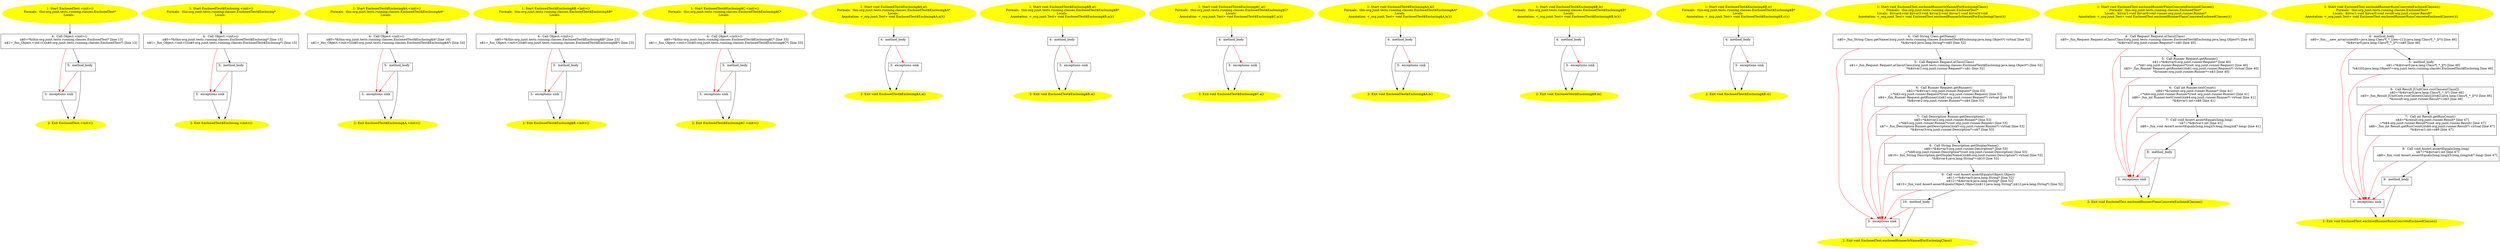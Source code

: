 /* @generated */
digraph cfg {
"org.junit.tests.running.classes.EnclosedTest.<init>().63c5e87d3901e7b368658b7a8db79daa_1" [label="1: Start EnclosedTest.<init>()\nFormals:  this:org.junit.tests.running.classes.EnclosedTest*\nLocals:  \n  " color=yellow style=filled]
	

	 "org.junit.tests.running.classes.EnclosedTest.<init>().63c5e87d3901e7b368658b7a8db79daa_1" -> "org.junit.tests.running.classes.EnclosedTest.<init>().63c5e87d3901e7b368658b7a8db79daa_4" ;
"org.junit.tests.running.classes.EnclosedTest.<init>().63c5e87d3901e7b368658b7a8db79daa_2" [label="2: Exit EnclosedTest.<init>() \n  " color=yellow style=filled]
	

"org.junit.tests.running.classes.EnclosedTest.<init>().63c5e87d3901e7b368658b7a8db79daa_3" [label="3:  exceptions sink \n  " shape="box"]
	

	 "org.junit.tests.running.classes.EnclosedTest.<init>().63c5e87d3901e7b368658b7a8db79daa_3" -> "org.junit.tests.running.classes.EnclosedTest.<init>().63c5e87d3901e7b368658b7a8db79daa_2" ;
"org.junit.tests.running.classes.EnclosedTest.<init>().63c5e87d3901e7b368658b7a8db79daa_4" [label="4:  Call Object.<init>() \n   n$0=*&this:org.junit.tests.running.classes.EnclosedTest* [line 13]\n  n$1=_fun_Object.<init>()(n$0:org.junit.tests.running.classes.EnclosedTest*) [line 13]\n " shape="box"]
	

	 "org.junit.tests.running.classes.EnclosedTest.<init>().63c5e87d3901e7b368658b7a8db79daa_4" -> "org.junit.tests.running.classes.EnclosedTest.<init>().63c5e87d3901e7b368658b7a8db79daa_5" ;
	 "org.junit.tests.running.classes.EnclosedTest.<init>().63c5e87d3901e7b368658b7a8db79daa_4" -> "org.junit.tests.running.classes.EnclosedTest.<init>().63c5e87d3901e7b368658b7a8db79daa_3" [color="red" ];
"org.junit.tests.running.classes.EnclosedTest.<init>().63c5e87d3901e7b368658b7a8db79daa_5" [label="5:  method_body \n  " shape="box"]
	

	 "org.junit.tests.running.classes.EnclosedTest.<init>().63c5e87d3901e7b368658b7a8db79daa_5" -> "org.junit.tests.running.classes.EnclosedTest.<init>().63c5e87d3901e7b368658b7a8db79daa_2" ;
	 "org.junit.tests.running.classes.EnclosedTest.<init>().63c5e87d3901e7b368658b7a8db79daa_5" -> "org.junit.tests.running.classes.EnclosedTest.<init>().63c5e87d3901e7b368658b7a8db79daa_3" [color="red" ];
"org.junit.tests.running.classes.EnclosedTest$Enclosing.<init>().be37a50cce1485a2bf5661090da679dd_1" [label="1: Start EnclosedTest$Enclosing.<init>()\nFormals:  this:org.junit.tests.running.classes.EnclosedTest$Enclosing*\nLocals:  \n  " color=yellow style=filled]
	

	 "org.junit.tests.running.classes.EnclosedTest$Enclosing.<init>().be37a50cce1485a2bf5661090da679dd_1" -> "org.junit.tests.running.classes.EnclosedTest$Enclosing.<init>().be37a50cce1485a2bf5661090da679dd_4" ;
"org.junit.tests.running.classes.EnclosedTest$Enclosing.<init>().be37a50cce1485a2bf5661090da679dd_2" [label="2: Exit EnclosedTest$Enclosing.<init>() \n  " color=yellow style=filled]
	

"org.junit.tests.running.classes.EnclosedTest$Enclosing.<init>().be37a50cce1485a2bf5661090da679dd_3" [label="3:  exceptions sink \n  " shape="box"]
	

	 "org.junit.tests.running.classes.EnclosedTest$Enclosing.<init>().be37a50cce1485a2bf5661090da679dd_3" -> "org.junit.tests.running.classes.EnclosedTest$Enclosing.<init>().be37a50cce1485a2bf5661090da679dd_2" ;
"org.junit.tests.running.classes.EnclosedTest$Enclosing.<init>().be37a50cce1485a2bf5661090da679dd_4" [label="4:  Call Object.<init>() \n   n$0=*&this:org.junit.tests.running.classes.EnclosedTest$Enclosing* [line 15]\n  n$1=_fun_Object.<init>()(n$0:org.junit.tests.running.classes.EnclosedTest$Enclosing*) [line 15]\n " shape="box"]
	

	 "org.junit.tests.running.classes.EnclosedTest$Enclosing.<init>().be37a50cce1485a2bf5661090da679dd_4" -> "org.junit.tests.running.classes.EnclosedTest$Enclosing.<init>().be37a50cce1485a2bf5661090da679dd_5" ;
	 "org.junit.tests.running.classes.EnclosedTest$Enclosing.<init>().be37a50cce1485a2bf5661090da679dd_4" -> "org.junit.tests.running.classes.EnclosedTest$Enclosing.<init>().be37a50cce1485a2bf5661090da679dd_3" [color="red" ];
"org.junit.tests.running.classes.EnclosedTest$Enclosing.<init>().be37a50cce1485a2bf5661090da679dd_5" [label="5:  method_body \n  " shape="box"]
	

	 "org.junit.tests.running.classes.EnclosedTest$Enclosing.<init>().be37a50cce1485a2bf5661090da679dd_5" -> "org.junit.tests.running.classes.EnclosedTest$Enclosing.<init>().be37a50cce1485a2bf5661090da679dd_2" ;
	 "org.junit.tests.running.classes.EnclosedTest$Enclosing.<init>().be37a50cce1485a2bf5661090da679dd_5" -> "org.junit.tests.running.classes.EnclosedTest$Enclosing.<init>().be37a50cce1485a2bf5661090da679dd_3" [color="red" ];
"org.junit.tests.running.classes.EnclosedTest$Enclosing$A.<init>().2640159349ff7e03b95d55c8662ddb01_1" [label="1: Start EnclosedTest$Enclosing$A.<init>()\nFormals:  this:org.junit.tests.running.classes.EnclosedTest$Enclosing$A*\nLocals:  \n  " color=yellow style=filled]
	

	 "org.junit.tests.running.classes.EnclosedTest$Enclosing$A.<init>().2640159349ff7e03b95d55c8662ddb01_1" -> "org.junit.tests.running.classes.EnclosedTest$Enclosing$A.<init>().2640159349ff7e03b95d55c8662ddb01_4" ;
"org.junit.tests.running.classes.EnclosedTest$Enclosing$A.<init>().2640159349ff7e03b95d55c8662ddb01_2" [label="2: Exit EnclosedTest$Enclosing$A.<init>() \n  " color=yellow style=filled]
	

"org.junit.tests.running.classes.EnclosedTest$Enclosing$A.<init>().2640159349ff7e03b95d55c8662ddb01_3" [label="3:  exceptions sink \n  " shape="box"]
	

	 "org.junit.tests.running.classes.EnclosedTest$Enclosing$A.<init>().2640159349ff7e03b95d55c8662ddb01_3" -> "org.junit.tests.running.classes.EnclosedTest$Enclosing$A.<init>().2640159349ff7e03b95d55c8662ddb01_2" ;
"org.junit.tests.running.classes.EnclosedTest$Enclosing$A.<init>().2640159349ff7e03b95d55c8662ddb01_4" [label="4:  Call Object.<init>() \n   n$0=*&this:org.junit.tests.running.classes.EnclosedTest$Enclosing$A* [line 16]\n  n$1=_fun_Object.<init>()(n$0:org.junit.tests.running.classes.EnclosedTest$Enclosing$A*) [line 16]\n " shape="box"]
	

	 "org.junit.tests.running.classes.EnclosedTest$Enclosing$A.<init>().2640159349ff7e03b95d55c8662ddb01_4" -> "org.junit.tests.running.classes.EnclosedTest$Enclosing$A.<init>().2640159349ff7e03b95d55c8662ddb01_5" ;
	 "org.junit.tests.running.classes.EnclosedTest$Enclosing$A.<init>().2640159349ff7e03b95d55c8662ddb01_4" -> "org.junit.tests.running.classes.EnclosedTest$Enclosing$A.<init>().2640159349ff7e03b95d55c8662ddb01_3" [color="red" ];
"org.junit.tests.running.classes.EnclosedTest$Enclosing$A.<init>().2640159349ff7e03b95d55c8662ddb01_5" [label="5:  method_body \n  " shape="box"]
	

	 "org.junit.tests.running.classes.EnclosedTest$Enclosing$A.<init>().2640159349ff7e03b95d55c8662ddb01_5" -> "org.junit.tests.running.classes.EnclosedTest$Enclosing$A.<init>().2640159349ff7e03b95d55c8662ddb01_2" ;
	 "org.junit.tests.running.classes.EnclosedTest$Enclosing$A.<init>().2640159349ff7e03b95d55c8662ddb01_5" -> "org.junit.tests.running.classes.EnclosedTest$Enclosing$A.<init>().2640159349ff7e03b95d55c8662ddb01_3" [color="red" ];
"org.junit.tests.running.classes.EnclosedTest$Enclosing$B.<init>().9729f30faf590bab0af145474e117722_1" [label="1: Start EnclosedTest$Enclosing$B.<init>()\nFormals:  this:org.junit.tests.running.classes.EnclosedTest$Enclosing$B*\nLocals:  \n  " color=yellow style=filled]
	

	 "org.junit.tests.running.classes.EnclosedTest$Enclosing$B.<init>().9729f30faf590bab0af145474e117722_1" -> "org.junit.tests.running.classes.EnclosedTest$Enclosing$B.<init>().9729f30faf590bab0af145474e117722_4" ;
"org.junit.tests.running.classes.EnclosedTest$Enclosing$B.<init>().9729f30faf590bab0af145474e117722_2" [label="2: Exit EnclosedTest$Enclosing$B.<init>() \n  " color=yellow style=filled]
	

"org.junit.tests.running.classes.EnclosedTest$Enclosing$B.<init>().9729f30faf590bab0af145474e117722_3" [label="3:  exceptions sink \n  " shape="box"]
	

	 "org.junit.tests.running.classes.EnclosedTest$Enclosing$B.<init>().9729f30faf590bab0af145474e117722_3" -> "org.junit.tests.running.classes.EnclosedTest$Enclosing$B.<init>().9729f30faf590bab0af145474e117722_2" ;
"org.junit.tests.running.classes.EnclosedTest$Enclosing$B.<init>().9729f30faf590bab0af145474e117722_4" [label="4:  Call Object.<init>() \n   n$0=*&this:org.junit.tests.running.classes.EnclosedTest$Enclosing$B* [line 23]\n  n$1=_fun_Object.<init>()(n$0:org.junit.tests.running.classes.EnclosedTest$Enclosing$B*) [line 23]\n " shape="box"]
	

	 "org.junit.tests.running.classes.EnclosedTest$Enclosing$B.<init>().9729f30faf590bab0af145474e117722_4" -> "org.junit.tests.running.classes.EnclosedTest$Enclosing$B.<init>().9729f30faf590bab0af145474e117722_5" ;
	 "org.junit.tests.running.classes.EnclosedTest$Enclosing$B.<init>().9729f30faf590bab0af145474e117722_4" -> "org.junit.tests.running.classes.EnclosedTest$Enclosing$B.<init>().9729f30faf590bab0af145474e117722_3" [color="red" ];
"org.junit.tests.running.classes.EnclosedTest$Enclosing$B.<init>().9729f30faf590bab0af145474e117722_5" [label="5:  method_body \n  " shape="box"]
	

	 "org.junit.tests.running.classes.EnclosedTest$Enclosing$B.<init>().9729f30faf590bab0af145474e117722_5" -> "org.junit.tests.running.classes.EnclosedTest$Enclosing$B.<init>().9729f30faf590bab0af145474e117722_2" ;
	 "org.junit.tests.running.classes.EnclosedTest$Enclosing$B.<init>().9729f30faf590bab0af145474e117722_5" -> "org.junit.tests.running.classes.EnclosedTest$Enclosing$B.<init>().9729f30faf590bab0af145474e117722_3" [color="red" ];
"org.junit.tests.running.classes.EnclosedTest$Enclosing$C.<init>().73c79278b7d7c40983366516ab4ae081_1" [label="1: Start EnclosedTest$Enclosing$C.<init>()\nFormals:  this:org.junit.tests.running.classes.EnclosedTest$Enclosing$C*\nLocals:  \n  " color=yellow style=filled]
	

	 "org.junit.tests.running.classes.EnclosedTest$Enclosing$C.<init>().73c79278b7d7c40983366516ab4ae081_1" -> "org.junit.tests.running.classes.EnclosedTest$Enclosing$C.<init>().73c79278b7d7c40983366516ab4ae081_4" ;
"org.junit.tests.running.classes.EnclosedTest$Enclosing$C.<init>().73c79278b7d7c40983366516ab4ae081_2" [label="2: Exit EnclosedTest$Enclosing$C.<init>() \n  " color=yellow style=filled]
	

"org.junit.tests.running.classes.EnclosedTest$Enclosing$C.<init>().73c79278b7d7c40983366516ab4ae081_3" [label="3:  exceptions sink \n  " shape="box"]
	

	 "org.junit.tests.running.classes.EnclosedTest$Enclosing$C.<init>().73c79278b7d7c40983366516ab4ae081_3" -> "org.junit.tests.running.classes.EnclosedTest$Enclosing$C.<init>().73c79278b7d7c40983366516ab4ae081_2" ;
"org.junit.tests.running.classes.EnclosedTest$Enclosing$C.<init>().73c79278b7d7c40983366516ab4ae081_4" [label="4:  Call Object.<init>() \n   n$0=*&this:org.junit.tests.running.classes.EnclosedTest$Enclosing$C* [line 33]\n  n$1=_fun_Object.<init>()(n$0:org.junit.tests.running.classes.EnclosedTest$Enclosing$C*) [line 33]\n " shape="box"]
	

	 "org.junit.tests.running.classes.EnclosedTest$Enclosing$C.<init>().73c79278b7d7c40983366516ab4ae081_4" -> "org.junit.tests.running.classes.EnclosedTest$Enclosing$C.<init>().73c79278b7d7c40983366516ab4ae081_5" ;
	 "org.junit.tests.running.classes.EnclosedTest$Enclosing$C.<init>().73c79278b7d7c40983366516ab4ae081_4" -> "org.junit.tests.running.classes.EnclosedTest$Enclosing$C.<init>().73c79278b7d7c40983366516ab4ae081_3" [color="red" ];
"org.junit.tests.running.classes.EnclosedTest$Enclosing$C.<init>().73c79278b7d7c40983366516ab4ae081_5" [label="5:  method_body \n  " shape="box"]
	

	 "org.junit.tests.running.classes.EnclosedTest$Enclosing$C.<init>().73c79278b7d7c40983366516ab4ae081_5" -> "org.junit.tests.running.classes.EnclosedTest$Enclosing$C.<init>().73c79278b7d7c40983366516ab4ae081_2" ;
	 "org.junit.tests.running.classes.EnclosedTest$Enclosing$C.<init>().73c79278b7d7c40983366516ab4ae081_5" -> "org.junit.tests.running.classes.EnclosedTest$Enclosing$C.<init>().73c79278b7d7c40983366516ab4ae081_3" [color="red" ];
"org.junit.tests.running.classes.EnclosedTest$Enclosing$A.a():void.83fdced455c76f75031dec7d7efdba5e_1" [label="1: Start void EnclosedTest$Enclosing$A.a()\nFormals:  this:org.junit.tests.running.classes.EnclosedTest$Enclosing$A*\nLocals: \nAnnotation: <_org.junit.Test> void EnclosedTest$Enclosing$A.a()() \n  " color=yellow style=filled]
	

	 "org.junit.tests.running.classes.EnclosedTest$Enclosing$A.a():void.83fdced455c76f75031dec7d7efdba5e_1" -> "org.junit.tests.running.classes.EnclosedTest$Enclosing$A.a():void.83fdced455c76f75031dec7d7efdba5e_4" ;
"org.junit.tests.running.classes.EnclosedTest$Enclosing$A.a():void.83fdced455c76f75031dec7d7efdba5e_2" [label="2: Exit void EnclosedTest$Enclosing$A.a() \n  " color=yellow style=filled]
	

"org.junit.tests.running.classes.EnclosedTest$Enclosing$A.a():void.83fdced455c76f75031dec7d7efdba5e_3" [label="3:  exceptions sink \n  " shape="box"]
	

	 "org.junit.tests.running.classes.EnclosedTest$Enclosing$A.a():void.83fdced455c76f75031dec7d7efdba5e_3" -> "org.junit.tests.running.classes.EnclosedTest$Enclosing$A.a():void.83fdced455c76f75031dec7d7efdba5e_2" ;
"org.junit.tests.running.classes.EnclosedTest$Enclosing$A.a():void.83fdced455c76f75031dec7d7efdba5e_4" [label="4:  method_body \n  " shape="box"]
	

	 "org.junit.tests.running.classes.EnclosedTest$Enclosing$A.a():void.83fdced455c76f75031dec7d7efdba5e_4" -> "org.junit.tests.running.classes.EnclosedTest$Enclosing$A.a():void.83fdced455c76f75031dec7d7efdba5e_2" ;
	 "org.junit.tests.running.classes.EnclosedTest$Enclosing$A.a():void.83fdced455c76f75031dec7d7efdba5e_4" -> "org.junit.tests.running.classes.EnclosedTest$Enclosing$A.a():void.83fdced455c76f75031dec7d7efdba5e_3" [color="red" ];
"org.junit.tests.running.classes.EnclosedTest$Enclosing$B.a():void.7a553423cc210b192f296c9aa9808652_1" [label="1: Start void EnclosedTest$Enclosing$B.a()\nFormals:  this:org.junit.tests.running.classes.EnclosedTest$Enclosing$B*\nLocals: \nAnnotation: <_org.junit.Test> void EnclosedTest$Enclosing$B.a()() \n  " color=yellow style=filled]
	

	 "org.junit.tests.running.classes.EnclosedTest$Enclosing$B.a():void.7a553423cc210b192f296c9aa9808652_1" -> "org.junit.tests.running.classes.EnclosedTest$Enclosing$B.a():void.7a553423cc210b192f296c9aa9808652_4" ;
"org.junit.tests.running.classes.EnclosedTest$Enclosing$B.a():void.7a553423cc210b192f296c9aa9808652_2" [label="2: Exit void EnclosedTest$Enclosing$B.a() \n  " color=yellow style=filled]
	

"org.junit.tests.running.classes.EnclosedTest$Enclosing$B.a():void.7a553423cc210b192f296c9aa9808652_3" [label="3:  exceptions sink \n  " shape="box"]
	

	 "org.junit.tests.running.classes.EnclosedTest$Enclosing$B.a():void.7a553423cc210b192f296c9aa9808652_3" -> "org.junit.tests.running.classes.EnclosedTest$Enclosing$B.a():void.7a553423cc210b192f296c9aa9808652_2" ;
"org.junit.tests.running.classes.EnclosedTest$Enclosing$B.a():void.7a553423cc210b192f296c9aa9808652_4" [label="4:  method_body \n  " shape="box"]
	

	 "org.junit.tests.running.classes.EnclosedTest$Enclosing$B.a():void.7a553423cc210b192f296c9aa9808652_4" -> "org.junit.tests.running.classes.EnclosedTest$Enclosing$B.a():void.7a553423cc210b192f296c9aa9808652_2" ;
	 "org.junit.tests.running.classes.EnclosedTest$Enclosing$B.a():void.7a553423cc210b192f296c9aa9808652_4" -> "org.junit.tests.running.classes.EnclosedTest$Enclosing$B.a():void.7a553423cc210b192f296c9aa9808652_3" [color="red" ];
"org.junit.tests.running.classes.EnclosedTest$Enclosing$C.a():void.2ae210da6f37b0e1b051c5d34e2cfb97_1" [label="1: Start void EnclosedTest$Enclosing$C.a()\nFormals:  this:org.junit.tests.running.classes.EnclosedTest$Enclosing$C*\nLocals: \nAnnotation: <_org.junit.Test> void EnclosedTest$Enclosing$C.a()() \n  " color=yellow style=filled]
	

	 "org.junit.tests.running.classes.EnclosedTest$Enclosing$C.a():void.2ae210da6f37b0e1b051c5d34e2cfb97_1" -> "org.junit.tests.running.classes.EnclosedTest$Enclosing$C.a():void.2ae210da6f37b0e1b051c5d34e2cfb97_4" ;
"org.junit.tests.running.classes.EnclosedTest$Enclosing$C.a():void.2ae210da6f37b0e1b051c5d34e2cfb97_2" [label="2: Exit void EnclosedTest$Enclosing$C.a() \n  " color=yellow style=filled]
	

"org.junit.tests.running.classes.EnclosedTest$Enclosing$C.a():void.2ae210da6f37b0e1b051c5d34e2cfb97_3" [label="3:  exceptions sink \n  " shape="box"]
	

	 "org.junit.tests.running.classes.EnclosedTest$Enclosing$C.a():void.2ae210da6f37b0e1b051c5d34e2cfb97_3" -> "org.junit.tests.running.classes.EnclosedTest$Enclosing$C.a():void.2ae210da6f37b0e1b051c5d34e2cfb97_2" ;
"org.junit.tests.running.classes.EnclosedTest$Enclosing$C.a():void.2ae210da6f37b0e1b051c5d34e2cfb97_4" [label="4:  method_body \n  " shape="box"]
	

	 "org.junit.tests.running.classes.EnclosedTest$Enclosing$C.a():void.2ae210da6f37b0e1b051c5d34e2cfb97_4" -> "org.junit.tests.running.classes.EnclosedTest$Enclosing$C.a():void.2ae210da6f37b0e1b051c5d34e2cfb97_2" ;
	 "org.junit.tests.running.classes.EnclosedTest$Enclosing$C.a():void.2ae210da6f37b0e1b051c5d34e2cfb97_4" -> "org.junit.tests.running.classes.EnclosedTest$Enclosing$C.a():void.2ae210da6f37b0e1b051c5d34e2cfb97_3" [color="red" ];
"org.junit.tests.running.classes.EnclosedTest$Enclosing$A.b():void.479695283c0b49352f599ce73d292ec6_1" [label="1: Start void EnclosedTest$Enclosing$A.b()\nFormals:  this:org.junit.tests.running.classes.EnclosedTest$Enclosing$A*\nLocals: \nAnnotation: <_org.junit.Test> void EnclosedTest$Enclosing$A.b()() \n  " color=yellow style=filled]
	

	 "org.junit.tests.running.classes.EnclosedTest$Enclosing$A.b():void.479695283c0b49352f599ce73d292ec6_1" -> "org.junit.tests.running.classes.EnclosedTest$Enclosing$A.b():void.479695283c0b49352f599ce73d292ec6_4" ;
"org.junit.tests.running.classes.EnclosedTest$Enclosing$A.b():void.479695283c0b49352f599ce73d292ec6_2" [label="2: Exit void EnclosedTest$Enclosing$A.b() \n  " color=yellow style=filled]
	

"org.junit.tests.running.classes.EnclosedTest$Enclosing$A.b():void.479695283c0b49352f599ce73d292ec6_3" [label="3:  exceptions sink \n  " shape="box"]
	

	 "org.junit.tests.running.classes.EnclosedTest$Enclosing$A.b():void.479695283c0b49352f599ce73d292ec6_3" -> "org.junit.tests.running.classes.EnclosedTest$Enclosing$A.b():void.479695283c0b49352f599ce73d292ec6_2" ;
"org.junit.tests.running.classes.EnclosedTest$Enclosing$A.b():void.479695283c0b49352f599ce73d292ec6_4" [label="4:  method_body \n  " shape="box"]
	

	 "org.junit.tests.running.classes.EnclosedTest$Enclosing$A.b():void.479695283c0b49352f599ce73d292ec6_4" -> "org.junit.tests.running.classes.EnclosedTest$Enclosing$A.b():void.479695283c0b49352f599ce73d292ec6_2" ;
	 "org.junit.tests.running.classes.EnclosedTest$Enclosing$A.b():void.479695283c0b49352f599ce73d292ec6_4" -> "org.junit.tests.running.classes.EnclosedTest$Enclosing$A.b():void.479695283c0b49352f599ce73d292ec6_3" [color="red" ];
"org.junit.tests.running.classes.EnclosedTest$Enclosing$B.b():void.f1718826e2fdd00333972c4b829b5c98_1" [label="1: Start void EnclosedTest$Enclosing$B.b()\nFormals:  this:org.junit.tests.running.classes.EnclosedTest$Enclosing$B*\nLocals: \nAnnotation: <_org.junit.Test> void EnclosedTest$Enclosing$B.b()() \n  " color=yellow style=filled]
	

	 "org.junit.tests.running.classes.EnclosedTest$Enclosing$B.b():void.f1718826e2fdd00333972c4b829b5c98_1" -> "org.junit.tests.running.classes.EnclosedTest$Enclosing$B.b():void.f1718826e2fdd00333972c4b829b5c98_4" ;
"org.junit.tests.running.classes.EnclosedTest$Enclosing$B.b():void.f1718826e2fdd00333972c4b829b5c98_2" [label="2: Exit void EnclosedTest$Enclosing$B.b() \n  " color=yellow style=filled]
	

"org.junit.tests.running.classes.EnclosedTest$Enclosing$B.b():void.f1718826e2fdd00333972c4b829b5c98_3" [label="3:  exceptions sink \n  " shape="box"]
	

	 "org.junit.tests.running.classes.EnclosedTest$Enclosing$B.b():void.f1718826e2fdd00333972c4b829b5c98_3" -> "org.junit.tests.running.classes.EnclosedTest$Enclosing$B.b():void.f1718826e2fdd00333972c4b829b5c98_2" ;
"org.junit.tests.running.classes.EnclosedTest$Enclosing$B.b():void.f1718826e2fdd00333972c4b829b5c98_4" [label="4:  method_body \n  " shape="box"]
	

	 "org.junit.tests.running.classes.EnclosedTest$Enclosing$B.b():void.f1718826e2fdd00333972c4b829b5c98_4" -> "org.junit.tests.running.classes.EnclosedTest$Enclosing$B.b():void.f1718826e2fdd00333972c4b829b5c98_2" ;
	 "org.junit.tests.running.classes.EnclosedTest$Enclosing$B.b():void.f1718826e2fdd00333972c4b829b5c98_4" -> "org.junit.tests.running.classes.EnclosedTest$Enclosing$B.b():void.f1718826e2fdd00333972c4b829b5c98_3" [color="red" ];
"org.junit.tests.running.classes.EnclosedTest$Enclosing$B.c():void.c09413a4ff0b5b5044377c3e00a6059d_1" [label="1: Start void EnclosedTest$Enclosing$B.c()\nFormals:  this:org.junit.tests.running.classes.EnclosedTest$Enclosing$B*\nLocals: \nAnnotation: <_org.junit.Test> void EnclosedTest$Enclosing$B.c()() \n  " color=yellow style=filled]
	

	 "org.junit.tests.running.classes.EnclosedTest$Enclosing$B.c():void.c09413a4ff0b5b5044377c3e00a6059d_1" -> "org.junit.tests.running.classes.EnclosedTest$Enclosing$B.c():void.c09413a4ff0b5b5044377c3e00a6059d_4" ;
"org.junit.tests.running.classes.EnclosedTest$Enclosing$B.c():void.c09413a4ff0b5b5044377c3e00a6059d_2" [label="2: Exit void EnclosedTest$Enclosing$B.c() \n  " color=yellow style=filled]
	

"org.junit.tests.running.classes.EnclosedTest$Enclosing$B.c():void.c09413a4ff0b5b5044377c3e00a6059d_3" [label="3:  exceptions sink \n  " shape="box"]
	

	 "org.junit.tests.running.classes.EnclosedTest$Enclosing$B.c():void.c09413a4ff0b5b5044377c3e00a6059d_3" -> "org.junit.tests.running.classes.EnclosedTest$Enclosing$B.c():void.c09413a4ff0b5b5044377c3e00a6059d_2" ;
"org.junit.tests.running.classes.EnclosedTest$Enclosing$B.c():void.c09413a4ff0b5b5044377c3e00a6059d_4" [label="4:  method_body \n  " shape="box"]
	

	 "org.junit.tests.running.classes.EnclosedTest$Enclosing$B.c():void.c09413a4ff0b5b5044377c3e00a6059d_4" -> "org.junit.tests.running.classes.EnclosedTest$Enclosing$B.c():void.c09413a4ff0b5b5044377c3e00a6059d_2" ;
	 "org.junit.tests.running.classes.EnclosedTest$Enclosing$B.c():void.c09413a4ff0b5b5044377c3e00a6059d_4" -> "org.junit.tests.running.classes.EnclosedTest$Enclosing$B.c():void.c09413a4ff0b5b5044377c3e00a6059d_3" [color="red" ];
"org.junit.tests.running.classes.EnclosedTest.enclosedRunnerIsNamedForEnclosingClass():void.8432c36f43c37f9ea34c5f977ebebf2c_1" [label="1: Start void EnclosedTest.enclosedRunnerIsNamedForEnclosingClass()\nFormals:  this:org.junit.tests.running.classes.EnclosedTest*\nLocals:  $irvar4:void $irvar3:void $irvar2:void $irvar1:void $irvar0:void\nAnnotation: <_org.junit.Test> void EnclosedTest.enclosedRunnerIsNamedForEnclosingClass()() \n  " color=yellow style=filled]
	

	 "org.junit.tests.running.classes.EnclosedTest.enclosedRunnerIsNamedForEnclosingClass():void.8432c36f43c37f9ea34c5f977ebebf2c_1" -> "org.junit.tests.running.classes.EnclosedTest.enclosedRunnerIsNamedForEnclosingClass():void.8432c36f43c37f9ea34c5f977ebebf2c_4" ;
"org.junit.tests.running.classes.EnclosedTest.enclosedRunnerIsNamedForEnclosingClass():void.8432c36f43c37f9ea34c5f977ebebf2c_2" [label="2: Exit void EnclosedTest.enclosedRunnerIsNamedForEnclosingClass() \n  " color=yellow style=filled]
	

"org.junit.tests.running.classes.EnclosedTest.enclosedRunnerIsNamedForEnclosingClass():void.8432c36f43c37f9ea34c5f977ebebf2c_3" [label="3:  exceptions sink \n  " shape="box"]
	

	 "org.junit.tests.running.classes.EnclosedTest.enclosedRunnerIsNamedForEnclosingClass():void.8432c36f43c37f9ea34c5f977ebebf2c_3" -> "org.junit.tests.running.classes.EnclosedTest.enclosedRunnerIsNamedForEnclosingClass():void.8432c36f43c37f9ea34c5f977ebebf2c_2" ;
"org.junit.tests.running.classes.EnclosedTest.enclosedRunnerIsNamedForEnclosingClass():void.8432c36f43c37f9ea34c5f977ebebf2c_4" [label="4:  Call String Class.getName() \n   n$0=_fun_String Class.getName()(org.junit.tests.running.classes.EnclosedTest$Enclosing:java.lang.Object*) virtual [line 52]\n  *&$irvar0:java.lang.String*=n$0 [line 52]\n " shape="box"]
	

	 "org.junit.tests.running.classes.EnclosedTest.enclosedRunnerIsNamedForEnclosingClass():void.8432c36f43c37f9ea34c5f977ebebf2c_4" -> "org.junit.tests.running.classes.EnclosedTest.enclosedRunnerIsNamedForEnclosingClass():void.8432c36f43c37f9ea34c5f977ebebf2c_5" ;
	 "org.junit.tests.running.classes.EnclosedTest.enclosedRunnerIsNamedForEnclosingClass():void.8432c36f43c37f9ea34c5f977ebebf2c_4" -> "org.junit.tests.running.classes.EnclosedTest.enclosedRunnerIsNamedForEnclosingClass():void.8432c36f43c37f9ea34c5f977ebebf2c_3" [color="red" ];
"org.junit.tests.running.classes.EnclosedTest.enclosedRunnerIsNamedForEnclosingClass():void.8432c36f43c37f9ea34c5f977ebebf2c_5" [label="5:  Call Request Request.aClass(Class) \n   n$1=_fun_Request Request.aClass(Class)(org.junit.tests.running.classes.EnclosedTest$Enclosing:java.lang.Object*) [line 52]\n  *&$irvar1:org.junit.runner.Request*=n$1 [line 52]\n " shape="box"]
	

	 "org.junit.tests.running.classes.EnclosedTest.enclosedRunnerIsNamedForEnclosingClass():void.8432c36f43c37f9ea34c5f977ebebf2c_5" -> "org.junit.tests.running.classes.EnclosedTest.enclosedRunnerIsNamedForEnclosingClass():void.8432c36f43c37f9ea34c5f977ebebf2c_6" ;
	 "org.junit.tests.running.classes.EnclosedTest.enclosedRunnerIsNamedForEnclosingClass():void.8432c36f43c37f9ea34c5f977ebebf2c_5" -> "org.junit.tests.running.classes.EnclosedTest.enclosedRunnerIsNamedForEnclosingClass():void.8432c36f43c37f9ea34c5f977ebebf2c_3" [color="red" ];
"org.junit.tests.running.classes.EnclosedTest.enclosedRunnerIsNamedForEnclosingClass():void.8432c36f43c37f9ea34c5f977ebebf2c_6" [label="6:  Call Runner Request.getRunner() \n   n$2=*&$irvar1:org.junit.runner.Request* [line 53]\n  _=*n$2:org.junit.runner.Request*(root org.junit.runner.Request) [line 53]\n  n$4=_fun_Runner Request.getRunner()(n$2:org.junit.runner.Request*) virtual [line 53]\n  *&$irvar2:org.junit.runner.Runner*=n$4 [line 53]\n " shape="box"]
	

	 "org.junit.tests.running.classes.EnclosedTest.enclosedRunnerIsNamedForEnclosingClass():void.8432c36f43c37f9ea34c5f977ebebf2c_6" -> "org.junit.tests.running.classes.EnclosedTest.enclosedRunnerIsNamedForEnclosingClass():void.8432c36f43c37f9ea34c5f977ebebf2c_7" ;
	 "org.junit.tests.running.classes.EnclosedTest.enclosedRunnerIsNamedForEnclosingClass():void.8432c36f43c37f9ea34c5f977ebebf2c_6" -> "org.junit.tests.running.classes.EnclosedTest.enclosedRunnerIsNamedForEnclosingClass():void.8432c36f43c37f9ea34c5f977ebebf2c_3" [color="red" ];
"org.junit.tests.running.classes.EnclosedTest.enclosedRunnerIsNamedForEnclosingClass():void.8432c36f43c37f9ea34c5f977ebebf2c_7" [label="7:  Call Description Runner.getDescription() \n   n$5=*&$irvar2:org.junit.runner.Runner* [line 53]\n  _=*n$5:org.junit.runner.Runner*(root org.junit.runner.Runner) [line 53]\n  n$7=_fun_Description Runner.getDescription()(n$5:org.junit.runner.Runner*) virtual [line 53]\n  *&$irvar3:org.junit.runner.Description*=n$7 [line 53]\n " shape="box"]
	

	 "org.junit.tests.running.classes.EnclosedTest.enclosedRunnerIsNamedForEnclosingClass():void.8432c36f43c37f9ea34c5f977ebebf2c_7" -> "org.junit.tests.running.classes.EnclosedTest.enclosedRunnerIsNamedForEnclosingClass():void.8432c36f43c37f9ea34c5f977ebebf2c_8" ;
	 "org.junit.tests.running.classes.EnclosedTest.enclosedRunnerIsNamedForEnclosingClass():void.8432c36f43c37f9ea34c5f977ebebf2c_7" -> "org.junit.tests.running.classes.EnclosedTest.enclosedRunnerIsNamedForEnclosingClass():void.8432c36f43c37f9ea34c5f977ebebf2c_3" [color="red" ];
"org.junit.tests.running.classes.EnclosedTest.enclosedRunnerIsNamedForEnclosingClass():void.8432c36f43c37f9ea34c5f977ebebf2c_8" [label="8:  Call String Description.getDisplayName() \n   n$8=*&$irvar3:org.junit.runner.Description* [line 53]\n  _=*n$8:org.junit.runner.Description*(root org.junit.runner.Description) [line 53]\n  n$10=_fun_String Description.getDisplayName()(n$8:org.junit.runner.Description*) virtual [line 53]\n  *&$irvar4:java.lang.String*=n$10 [line 53]\n " shape="box"]
	

	 "org.junit.tests.running.classes.EnclosedTest.enclosedRunnerIsNamedForEnclosingClass():void.8432c36f43c37f9ea34c5f977ebebf2c_8" -> "org.junit.tests.running.classes.EnclosedTest.enclosedRunnerIsNamedForEnclosingClass():void.8432c36f43c37f9ea34c5f977ebebf2c_9" ;
	 "org.junit.tests.running.classes.EnclosedTest.enclosedRunnerIsNamedForEnclosingClass():void.8432c36f43c37f9ea34c5f977ebebf2c_8" -> "org.junit.tests.running.classes.EnclosedTest.enclosedRunnerIsNamedForEnclosingClass():void.8432c36f43c37f9ea34c5f977ebebf2c_3" [color="red" ];
"org.junit.tests.running.classes.EnclosedTest.enclosedRunnerIsNamedForEnclosingClass():void.8432c36f43c37f9ea34c5f977ebebf2c_9" [label="9:  Call void Assert.assertEquals(Object,Object) \n   n$11=*&$irvar0:java.lang.String* [line 52]\n  n$12=*&$irvar4:java.lang.String* [line 52]\n  n$13=_fun_void Assert.assertEquals(Object,Object)(n$11:java.lang.String*,n$12:java.lang.String*) [line 52]\n " shape="box"]
	

	 "org.junit.tests.running.classes.EnclosedTest.enclosedRunnerIsNamedForEnclosingClass():void.8432c36f43c37f9ea34c5f977ebebf2c_9" -> "org.junit.tests.running.classes.EnclosedTest.enclosedRunnerIsNamedForEnclosingClass():void.8432c36f43c37f9ea34c5f977ebebf2c_10" ;
	 "org.junit.tests.running.classes.EnclosedTest.enclosedRunnerIsNamedForEnclosingClass():void.8432c36f43c37f9ea34c5f977ebebf2c_9" -> "org.junit.tests.running.classes.EnclosedTest.enclosedRunnerIsNamedForEnclosingClass():void.8432c36f43c37f9ea34c5f977ebebf2c_3" [color="red" ];
"org.junit.tests.running.classes.EnclosedTest.enclosedRunnerIsNamedForEnclosingClass():void.8432c36f43c37f9ea34c5f977ebebf2c_10" [label="10:  method_body \n  " shape="box"]
	

	 "org.junit.tests.running.classes.EnclosedTest.enclosedRunnerIsNamedForEnclosingClass():void.8432c36f43c37f9ea34c5f977ebebf2c_10" -> "org.junit.tests.running.classes.EnclosedTest.enclosedRunnerIsNamedForEnclosingClass():void.8432c36f43c37f9ea34c5f977ebebf2c_2" ;
	 "org.junit.tests.running.classes.EnclosedTest.enclosedRunnerIsNamedForEnclosingClass():void.8432c36f43c37f9ea34c5f977ebebf2c_10" -> "org.junit.tests.running.classes.EnclosedTest.enclosedRunnerIsNamedForEnclosingClass():void.8432c36f43c37f9ea34c5f977ebebf2c_3" [color="red" ];
"org.junit.tests.running.classes.EnclosedTest.enclosedRunnerPlansConcreteEnclosedClasses():void.de1e2ad2d87cf0554308826d3ef44943_1" [label="1: Start void EnclosedTest.enclosedRunnerPlansConcreteEnclosedClasses()\nFormals:  this:org.junit.tests.running.classes.EnclosedTest*\nLocals:  $irvar1:void $irvar0:void runner:org.junit.runner.Runner*\nAnnotation: <_org.junit.Test> void EnclosedTest.enclosedRunnerPlansConcreteEnclosedClasses()() \n  " color=yellow style=filled]
	

	 "org.junit.tests.running.classes.EnclosedTest.enclosedRunnerPlansConcreteEnclosedClasses():void.de1e2ad2d87cf0554308826d3ef44943_1" -> "org.junit.tests.running.classes.EnclosedTest.enclosedRunnerPlansConcreteEnclosedClasses():void.de1e2ad2d87cf0554308826d3ef44943_4" ;
"org.junit.tests.running.classes.EnclosedTest.enclosedRunnerPlansConcreteEnclosedClasses():void.de1e2ad2d87cf0554308826d3ef44943_2" [label="2: Exit void EnclosedTest.enclosedRunnerPlansConcreteEnclosedClasses() \n  " color=yellow style=filled]
	

"org.junit.tests.running.classes.EnclosedTest.enclosedRunnerPlansConcreteEnclosedClasses():void.de1e2ad2d87cf0554308826d3ef44943_3" [label="3:  exceptions sink \n  " shape="box"]
	

	 "org.junit.tests.running.classes.EnclosedTest.enclosedRunnerPlansConcreteEnclosedClasses():void.de1e2ad2d87cf0554308826d3ef44943_3" -> "org.junit.tests.running.classes.EnclosedTest.enclosedRunnerPlansConcreteEnclosedClasses():void.de1e2ad2d87cf0554308826d3ef44943_2" ;
"org.junit.tests.running.classes.EnclosedTest.enclosedRunnerPlansConcreteEnclosedClasses():void.de1e2ad2d87cf0554308826d3ef44943_4" [label="4:  Call Request Request.aClass(Class) \n   n$0=_fun_Request Request.aClass(Class)(org.junit.tests.running.classes.EnclosedTest$Enclosing:java.lang.Object*) [line 40]\n  *&$irvar0:org.junit.runner.Request*=n$0 [line 40]\n " shape="box"]
	

	 "org.junit.tests.running.classes.EnclosedTest.enclosedRunnerPlansConcreteEnclosedClasses():void.de1e2ad2d87cf0554308826d3ef44943_4" -> "org.junit.tests.running.classes.EnclosedTest.enclosedRunnerPlansConcreteEnclosedClasses():void.de1e2ad2d87cf0554308826d3ef44943_5" ;
	 "org.junit.tests.running.classes.EnclosedTest.enclosedRunnerPlansConcreteEnclosedClasses():void.de1e2ad2d87cf0554308826d3ef44943_4" -> "org.junit.tests.running.classes.EnclosedTest.enclosedRunnerPlansConcreteEnclosedClasses():void.de1e2ad2d87cf0554308826d3ef44943_3" [color="red" ];
"org.junit.tests.running.classes.EnclosedTest.enclosedRunnerPlansConcreteEnclosedClasses():void.de1e2ad2d87cf0554308826d3ef44943_5" [label="5:  Call Runner Request.getRunner() \n   n$1=*&$irvar0:org.junit.runner.Request* [line 40]\n  _=*n$1:org.junit.runner.Request*(root org.junit.runner.Request) [line 40]\n  n$3=_fun_Runner Request.getRunner()(n$1:org.junit.runner.Request*) virtual [line 40]\n  *&runner:org.junit.runner.Runner*=n$3 [line 40]\n " shape="box"]
	

	 "org.junit.tests.running.classes.EnclosedTest.enclosedRunnerPlansConcreteEnclosedClasses():void.de1e2ad2d87cf0554308826d3ef44943_5" -> "org.junit.tests.running.classes.EnclosedTest.enclosedRunnerPlansConcreteEnclosedClasses():void.de1e2ad2d87cf0554308826d3ef44943_6" ;
	 "org.junit.tests.running.classes.EnclosedTest.enclosedRunnerPlansConcreteEnclosedClasses():void.de1e2ad2d87cf0554308826d3ef44943_5" -> "org.junit.tests.running.classes.EnclosedTest.enclosedRunnerPlansConcreteEnclosedClasses():void.de1e2ad2d87cf0554308826d3ef44943_3" [color="red" ];
"org.junit.tests.running.classes.EnclosedTest.enclosedRunnerPlansConcreteEnclosedClasses():void.de1e2ad2d87cf0554308826d3ef44943_6" [label="6:  Call int Runner.testCount() \n   n$4=*&runner:org.junit.runner.Runner* [line 41]\n  _=*n$4:org.junit.runner.Runner*(root org.junit.runner.Runner) [line 41]\n  n$6=_fun_int Runner.testCount()(n$4:org.junit.runner.Runner*) virtual [line 41]\n  *&$irvar1:int=n$6 [line 41]\n " shape="box"]
	

	 "org.junit.tests.running.classes.EnclosedTest.enclosedRunnerPlansConcreteEnclosedClasses():void.de1e2ad2d87cf0554308826d3ef44943_6" -> "org.junit.tests.running.classes.EnclosedTest.enclosedRunnerPlansConcreteEnclosedClasses():void.de1e2ad2d87cf0554308826d3ef44943_7" ;
	 "org.junit.tests.running.classes.EnclosedTest.enclosedRunnerPlansConcreteEnclosedClasses():void.de1e2ad2d87cf0554308826d3ef44943_6" -> "org.junit.tests.running.classes.EnclosedTest.enclosedRunnerPlansConcreteEnclosedClasses():void.de1e2ad2d87cf0554308826d3ef44943_3" [color="red" ];
"org.junit.tests.running.classes.EnclosedTest.enclosedRunnerPlansConcreteEnclosedClasses():void.de1e2ad2d87cf0554308826d3ef44943_7" [label="7:  Call void Assert.assertEquals(long,long) \n   n$7=*&$irvar1:int [line 41]\n  n$8=_fun_void Assert.assertEquals(long,long)(5:long,(long)n$7:long) [line 41]\n " shape="box"]
	

	 "org.junit.tests.running.classes.EnclosedTest.enclosedRunnerPlansConcreteEnclosedClasses():void.de1e2ad2d87cf0554308826d3ef44943_7" -> "org.junit.tests.running.classes.EnclosedTest.enclosedRunnerPlansConcreteEnclosedClasses():void.de1e2ad2d87cf0554308826d3ef44943_8" ;
	 "org.junit.tests.running.classes.EnclosedTest.enclosedRunnerPlansConcreteEnclosedClasses():void.de1e2ad2d87cf0554308826d3ef44943_7" -> "org.junit.tests.running.classes.EnclosedTest.enclosedRunnerPlansConcreteEnclosedClasses():void.de1e2ad2d87cf0554308826d3ef44943_3" [color="red" ];
"org.junit.tests.running.classes.EnclosedTest.enclosedRunnerPlansConcreteEnclosedClasses():void.de1e2ad2d87cf0554308826d3ef44943_8" [label="8:  method_body \n  " shape="box"]
	

	 "org.junit.tests.running.classes.EnclosedTest.enclosedRunnerPlansConcreteEnclosedClasses():void.de1e2ad2d87cf0554308826d3ef44943_8" -> "org.junit.tests.running.classes.EnclosedTest.enclosedRunnerPlansConcreteEnclosedClasses():void.de1e2ad2d87cf0554308826d3ef44943_2" ;
	 "org.junit.tests.running.classes.EnclosedTest.enclosedRunnerPlansConcreteEnclosedClasses():void.de1e2ad2d87cf0554308826d3ef44943_8" -> "org.junit.tests.running.classes.EnclosedTest.enclosedRunnerPlansConcreteEnclosedClasses():void.de1e2ad2d87cf0554308826d3ef44943_3" [color="red" ];
"org.junit.tests.running.classes.EnclosedTest.enclosedRunnerRunsConcreteEnclosedClasses():void.fc3888e8cd072dd38d59cefa81347e6b_1" [label="1: Start void EnclosedTest.enclosedRunnerRunsConcreteEnclosedClasses()\nFormals:  this:org.junit.tests.running.classes.EnclosedTest*\nLocals:  $irvar1:void $irvar0:void result:org.junit.runner.Result*\nAnnotation: <_org.junit.Test> void EnclosedTest.enclosedRunnerRunsConcreteEnclosedClasses()() \n  " color=yellow style=filled]
	

	 "org.junit.tests.running.classes.EnclosedTest.enclosedRunnerRunsConcreteEnclosedClasses():void.fc3888e8cd072dd38d59cefa81347e6b_1" -> "org.junit.tests.running.classes.EnclosedTest.enclosedRunnerRunsConcreteEnclosedClasses():void.fc3888e8cd072dd38d59cefa81347e6b_4" ;
"org.junit.tests.running.classes.EnclosedTest.enclosedRunnerRunsConcreteEnclosedClasses():void.fc3888e8cd072dd38d59cefa81347e6b_2" [label="2: Exit void EnclosedTest.enclosedRunnerRunsConcreteEnclosedClasses() \n  " color=yellow style=filled]
	

"org.junit.tests.running.classes.EnclosedTest.enclosedRunnerRunsConcreteEnclosedClasses():void.fc3888e8cd072dd38d59cefa81347e6b_3" [label="3:  exceptions sink \n  " shape="box"]
	

	 "org.junit.tests.running.classes.EnclosedTest.enclosedRunnerRunsConcreteEnclosedClasses():void.fc3888e8cd072dd38d59cefa81347e6b_3" -> "org.junit.tests.running.classes.EnclosedTest.enclosedRunnerRunsConcreteEnclosedClasses():void.fc3888e8cd072dd38d59cefa81347e6b_2" ;
"org.junit.tests.running.classes.EnclosedTest.enclosedRunnerRunsConcreteEnclosedClasses():void.fc3888e8cd072dd38d59cefa81347e6b_4" [label="4:  method_body \n   n$0=_fun___new_array(sizeof(t=java.lang.Class*[_*_];len=[1]):java.lang.Class*[_*_](*)) [line 46]\n  *&$irvar0:java.lang.Class*[_*_](*)=n$0 [line 46]\n " shape="box"]
	

	 "org.junit.tests.running.classes.EnclosedTest.enclosedRunnerRunsConcreteEnclosedClasses():void.fc3888e8cd072dd38d59cefa81347e6b_4" -> "org.junit.tests.running.classes.EnclosedTest.enclosedRunnerRunsConcreteEnclosedClasses():void.fc3888e8cd072dd38d59cefa81347e6b_5" ;
	 "org.junit.tests.running.classes.EnclosedTest.enclosedRunnerRunsConcreteEnclosedClasses():void.fc3888e8cd072dd38d59cefa81347e6b_4" -> "org.junit.tests.running.classes.EnclosedTest.enclosedRunnerRunsConcreteEnclosedClasses():void.fc3888e8cd072dd38d59cefa81347e6b_3" [color="red" ];
"org.junit.tests.running.classes.EnclosedTest.enclosedRunnerRunsConcreteEnclosedClasses():void.fc3888e8cd072dd38d59cefa81347e6b_5" [label="5:  method_body \n   n$1=*&$irvar0:java.lang.Class*[_*_](*) [line 46]\n  *n$1[0]:java.lang.Object*=org.junit.tests.running.classes.EnclosedTest$Enclosing [line 46]\n " shape="box"]
	

	 "org.junit.tests.running.classes.EnclosedTest.enclosedRunnerRunsConcreteEnclosedClasses():void.fc3888e8cd072dd38d59cefa81347e6b_5" -> "org.junit.tests.running.classes.EnclosedTest.enclosedRunnerRunsConcreteEnclosedClasses():void.fc3888e8cd072dd38d59cefa81347e6b_6" ;
	 "org.junit.tests.running.classes.EnclosedTest.enclosedRunnerRunsConcreteEnclosedClasses():void.fc3888e8cd072dd38d59cefa81347e6b_5" -> "org.junit.tests.running.classes.EnclosedTest.enclosedRunnerRunsConcreteEnclosedClasses():void.fc3888e8cd072dd38d59cefa81347e6b_3" [color="red" ];
"org.junit.tests.running.classes.EnclosedTest.enclosedRunnerRunsConcreteEnclosedClasses():void.fc3888e8cd072dd38d59cefa81347e6b_6" [label="6:  Call Result JUnitCore.runClasses(Class[]) \n   n$2=*&$irvar0:java.lang.Class*[_*_](*) [line 46]\n  n$3=_fun_Result JUnitCore.runClasses(Class[])(n$2:java.lang.Class*[_*_](*)) [line 46]\n  *&result:org.junit.runner.Result*=n$3 [line 46]\n " shape="box"]
	

	 "org.junit.tests.running.classes.EnclosedTest.enclosedRunnerRunsConcreteEnclosedClasses():void.fc3888e8cd072dd38d59cefa81347e6b_6" -> "org.junit.tests.running.classes.EnclosedTest.enclosedRunnerRunsConcreteEnclosedClasses():void.fc3888e8cd072dd38d59cefa81347e6b_7" ;
	 "org.junit.tests.running.classes.EnclosedTest.enclosedRunnerRunsConcreteEnclosedClasses():void.fc3888e8cd072dd38d59cefa81347e6b_6" -> "org.junit.tests.running.classes.EnclosedTest.enclosedRunnerRunsConcreteEnclosedClasses():void.fc3888e8cd072dd38d59cefa81347e6b_3" [color="red" ];
"org.junit.tests.running.classes.EnclosedTest.enclosedRunnerRunsConcreteEnclosedClasses():void.fc3888e8cd072dd38d59cefa81347e6b_7" [label="7:  Call int Result.getRunCount() \n   n$4=*&result:org.junit.runner.Result* [line 47]\n  _=*n$4:org.junit.runner.Result*(root org.junit.runner.Result) [line 47]\n  n$6=_fun_int Result.getRunCount()(n$4:org.junit.runner.Result*) virtual [line 47]\n  *&$irvar1:int=n$6 [line 47]\n " shape="box"]
	

	 "org.junit.tests.running.classes.EnclosedTest.enclosedRunnerRunsConcreteEnclosedClasses():void.fc3888e8cd072dd38d59cefa81347e6b_7" -> "org.junit.tests.running.classes.EnclosedTest.enclosedRunnerRunsConcreteEnclosedClasses():void.fc3888e8cd072dd38d59cefa81347e6b_8" ;
	 "org.junit.tests.running.classes.EnclosedTest.enclosedRunnerRunsConcreteEnclosedClasses():void.fc3888e8cd072dd38d59cefa81347e6b_7" -> "org.junit.tests.running.classes.EnclosedTest.enclosedRunnerRunsConcreteEnclosedClasses():void.fc3888e8cd072dd38d59cefa81347e6b_3" [color="red" ];
"org.junit.tests.running.classes.EnclosedTest.enclosedRunnerRunsConcreteEnclosedClasses():void.fc3888e8cd072dd38d59cefa81347e6b_8" [label="8:  Call void Assert.assertEquals(long,long) \n   n$7=*&$irvar1:int [line 47]\n  n$8=_fun_void Assert.assertEquals(long,long)(5:long,(long)n$7:long) [line 47]\n " shape="box"]
	

	 "org.junit.tests.running.classes.EnclosedTest.enclosedRunnerRunsConcreteEnclosedClasses():void.fc3888e8cd072dd38d59cefa81347e6b_8" -> "org.junit.tests.running.classes.EnclosedTest.enclosedRunnerRunsConcreteEnclosedClasses():void.fc3888e8cd072dd38d59cefa81347e6b_9" ;
	 "org.junit.tests.running.classes.EnclosedTest.enclosedRunnerRunsConcreteEnclosedClasses():void.fc3888e8cd072dd38d59cefa81347e6b_8" -> "org.junit.tests.running.classes.EnclosedTest.enclosedRunnerRunsConcreteEnclosedClasses():void.fc3888e8cd072dd38d59cefa81347e6b_3" [color="red" ];
"org.junit.tests.running.classes.EnclosedTest.enclosedRunnerRunsConcreteEnclosedClasses():void.fc3888e8cd072dd38d59cefa81347e6b_9" [label="9:  method_body \n  " shape="box"]
	

	 "org.junit.tests.running.classes.EnclosedTest.enclosedRunnerRunsConcreteEnclosedClasses():void.fc3888e8cd072dd38d59cefa81347e6b_9" -> "org.junit.tests.running.classes.EnclosedTest.enclosedRunnerRunsConcreteEnclosedClasses():void.fc3888e8cd072dd38d59cefa81347e6b_2" ;
	 "org.junit.tests.running.classes.EnclosedTest.enclosedRunnerRunsConcreteEnclosedClasses():void.fc3888e8cd072dd38d59cefa81347e6b_9" -> "org.junit.tests.running.classes.EnclosedTest.enclosedRunnerRunsConcreteEnclosedClasses():void.fc3888e8cd072dd38d59cefa81347e6b_3" [color="red" ];
}

